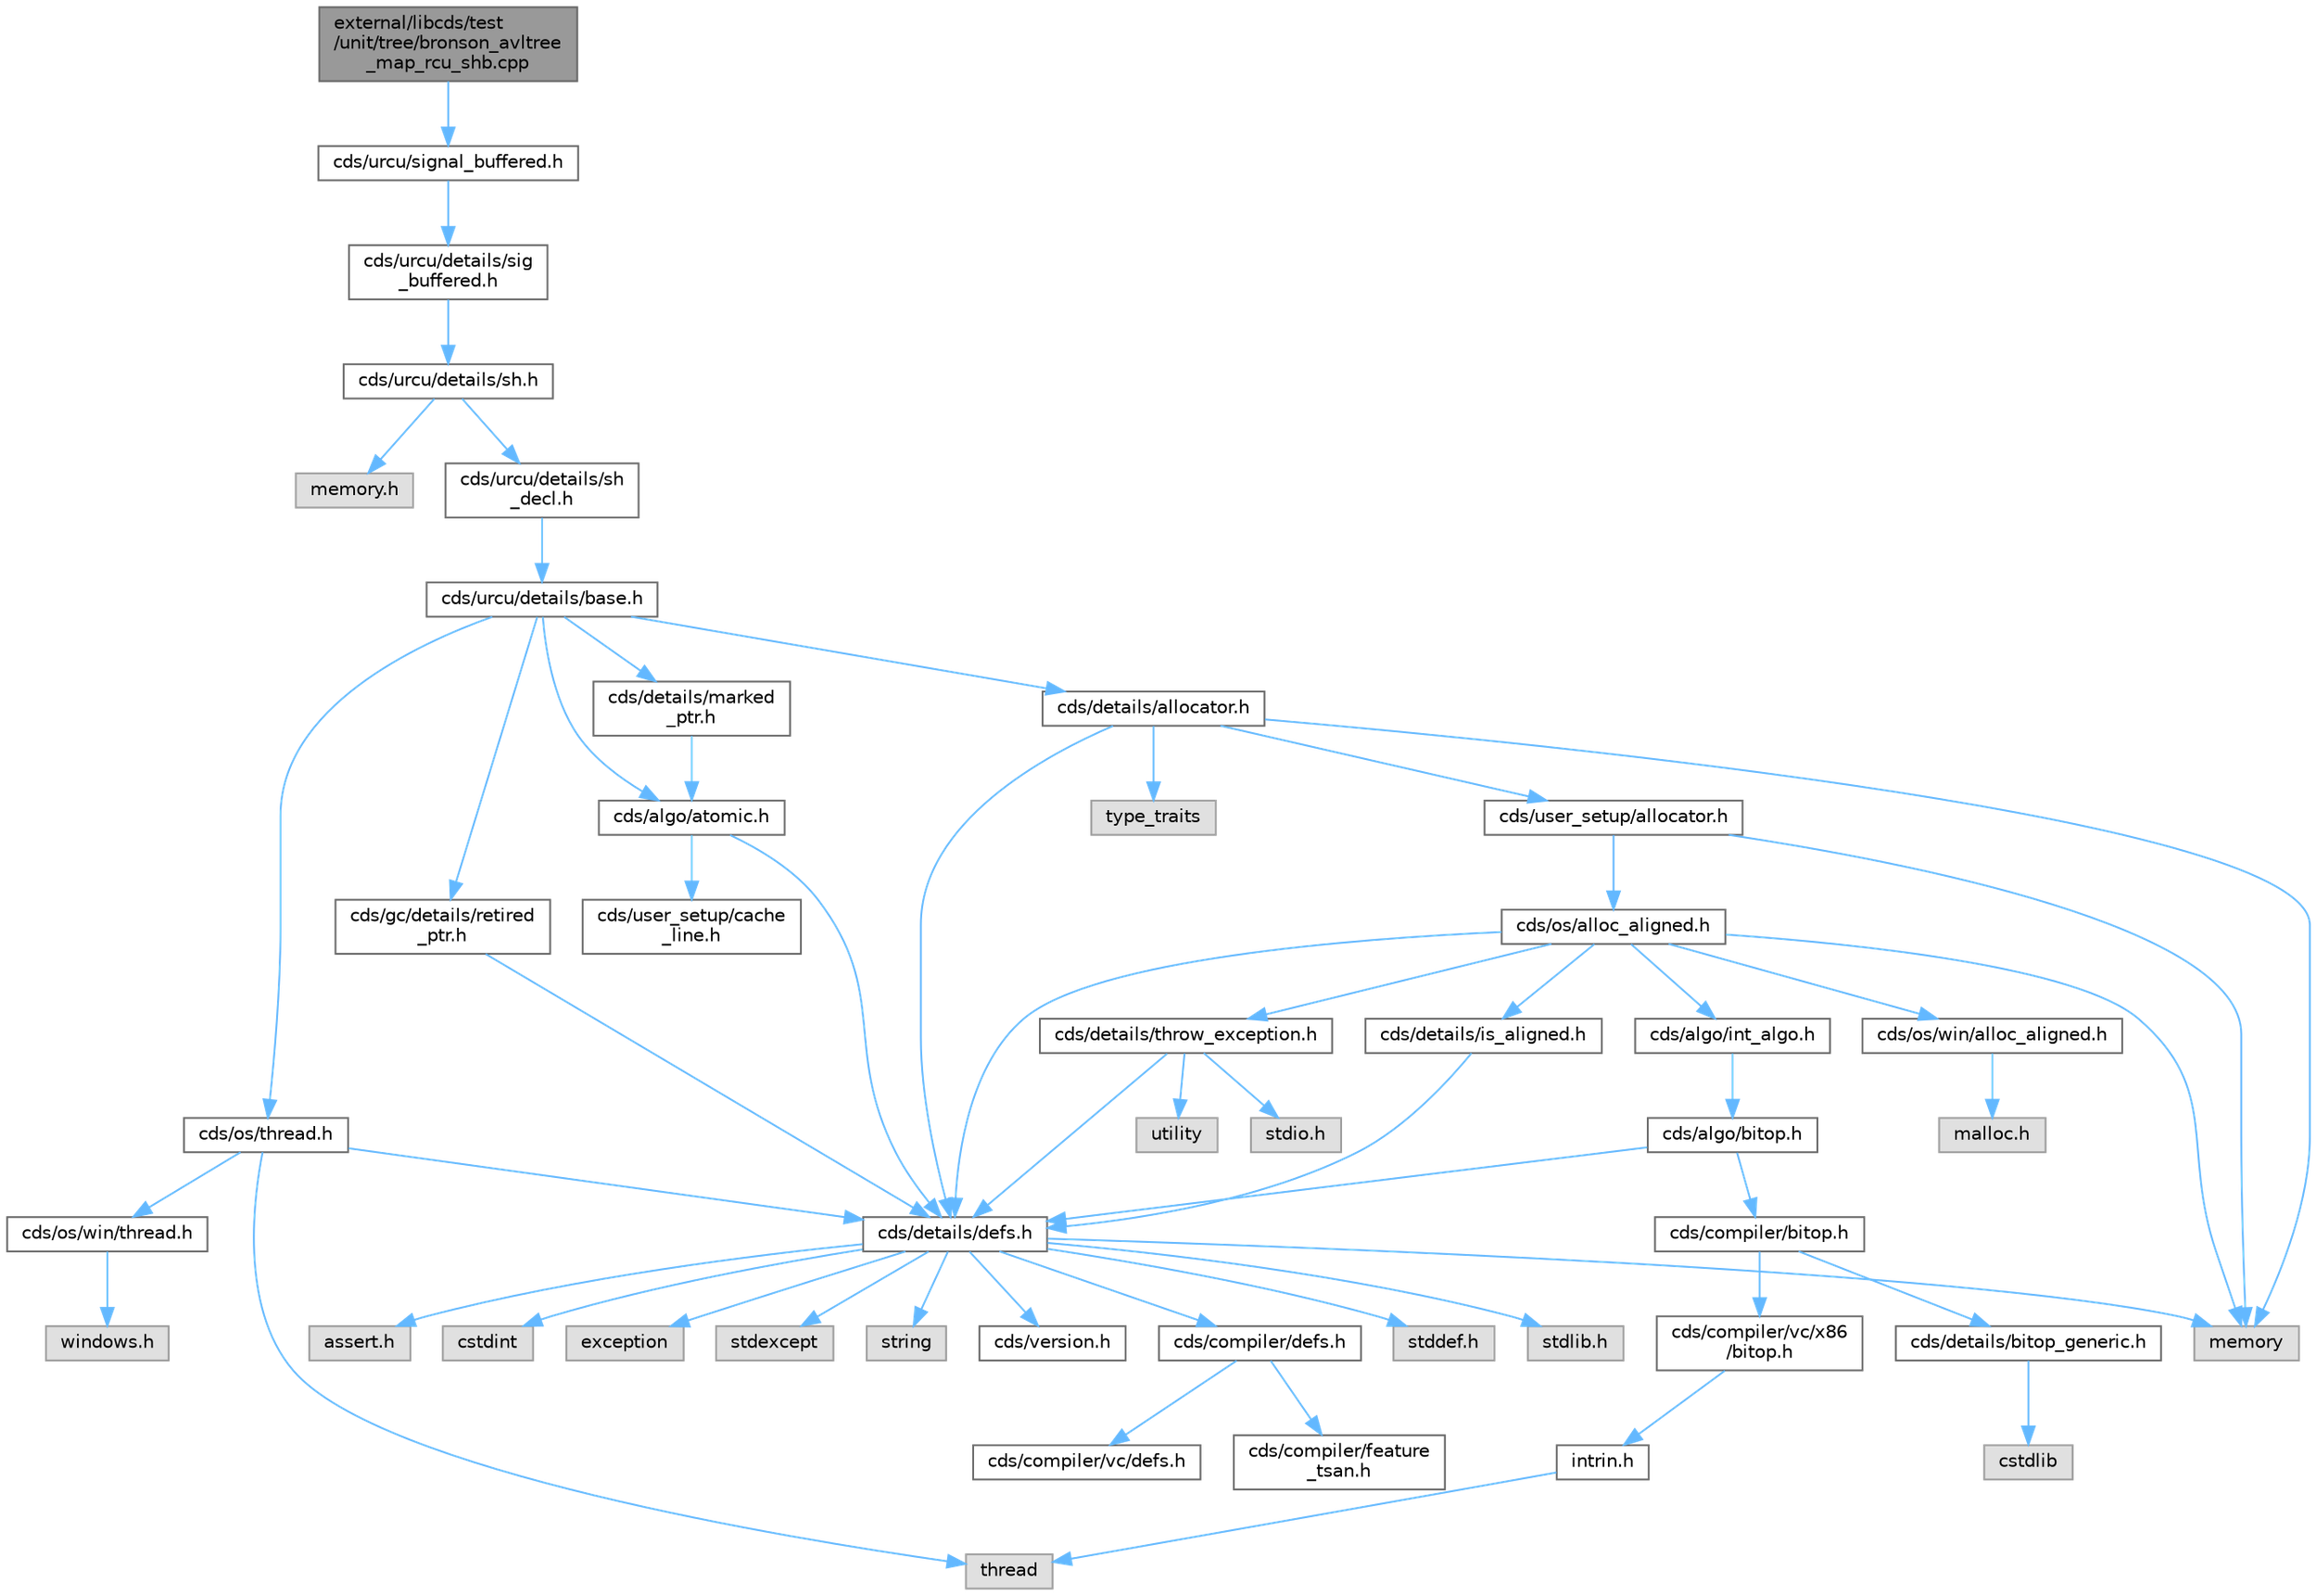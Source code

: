 digraph "external/libcds/test/unit/tree/bronson_avltree_map_rcu_shb.cpp"
{
 // LATEX_PDF_SIZE
  bgcolor="transparent";
  edge [fontname=Helvetica,fontsize=10,labelfontname=Helvetica,labelfontsize=10];
  node [fontname=Helvetica,fontsize=10,shape=box,height=0.2,width=0.4];
  Node1 [id="Node000001",label="external/libcds/test\l/unit/tree/bronson_avltree\l_map_rcu_shb.cpp",height=0.2,width=0.4,color="gray40", fillcolor="grey60", style="filled", fontcolor="black",tooltip=" "];
  Node1 -> Node2 [id="edge57_Node000001_Node000002",color="steelblue1",style="solid",tooltip=" "];
  Node2 [id="Node000002",label="cds/urcu/signal_buffered.h",height=0.2,width=0.4,color="grey40", fillcolor="white", style="filled",URL="$signal__buffered_8h.html",tooltip=" "];
  Node2 -> Node3 [id="edge58_Node000002_Node000003",color="steelblue1",style="solid",tooltip=" "];
  Node3 [id="Node000003",label="cds/urcu/details/sig\l_buffered.h",height=0.2,width=0.4,color="grey40", fillcolor="white", style="filled",URL="$sig__buffered_8h.html",tooltip=" "];
  Node3 -> Node4 [id="edge59_Node000003_Node000004",color="steelblue1",style="solid",tooltip=" "];
  Node4 [id="Node000004",label="cds/urcu/details/sh.h",height=0.2,width=0.4,color="grey40", fillcolor="white", style="filled",URL="$sh_8h.html",tooltip=" "];
  Node4 -> Node5 [id="edge60_Node000004_Node000005",color="steelblue1",style="solid",tooltip=" "];
  Node5 [id="Node000005",label="memory.h",height=0.2,width=0.4,color="grey60", fillcolor="#E0E0E0", style="filled",tooltip=" "];
  Node4 -> Node6 [id="edge61_Node000004_Node000006",color="steelblue1",style="solid",tooltip=" "];
  Node6 [id="Node000006",label="cds/urcu/details/sh\l_decl.h",height=0.2,width=0.4,color="grey40", fillcolor="white", style="filled",URL="$sh__decl_8h.html",tooltip=" "];
  Node6 -> Node7 [id="edge62_Node000006_Node000007",color="steelblue1",style="solid",tooltip=" "];
  Node7 [id="Node000007",label="cds/urcu/details/base.h",height=0.2,width=0.4,color="grey40", fillcolor="white", style="filled",URL="$external_2libcds_2cds_2urcu_2details_2base_8h.html",tooltip=" "];
  Node7 -> Node8 [id="edge63_Node000007_Node000008",color="steelblue1",style="solid",tooltip=" "];
  Node8 [id="Node000008",label="cds/algo/atomic.h",height=0.2,width=0.4,color="grey40", fillcolor="white", style="filled",URL="$external_2libcds_2cds_2algo_2atomic_8h.html",tooltip=" "];
  Node8 -> Node9 [id="edge64_Node000008_Node000009",color="steelblue1",style="solid",tooltip=" "];
  Node9 [id="Node000009",label="cds/details/defs.h",height=0.2,width=0.4,color="grey40", fillcolor="white", style="filled",URL="$details_2defs_8h.html",tooltip=" "];
  Node9 -> Node10 [id="edge65_Node000009_Node000010",color="steelblue1",style="solid",tooltip=" "];
  Node10 [id="Node000010",label="stddef.h",height=0.2,width=0.4,color="grey60", fillcolor="#E0E0E0", style="filled",tooltip=" "];
  Node9 -> Node11 [id="edge66_Node000009_Node000011",color="steelblue1",style="solid",tooltip=" "];
  Node11 [id="Node000011",label="stdlib.h",height=0.2,width=0.4,color="grey60", fillcolor="#E0E0E0", style="filled",tooltip=" "];
  Node9 -> Node12 [id="edge67_Node000009_Node000012",color="steelblue1",style="solid",tooltip=" "];
  Node12 [id="Node000012",label="assert.h",height=0.2,width=0.4,color="grey60", fillcolor="#E0E0E0", style="filled",tooltip=" "];
  Node9 -> Node13 [id="edge68_Node000009_Node000013",color="steelblue1",style="solid",tooltip=" "];
  Node13 [id="Node000013",label="cstdint",height=0.2,width=0.4,color="grey60", fillcolor="#E0E0E0", style="filled",tooltip=" "];
  Node9 -> Node14 [id="edge69_Node000009_Node000014",color="steelblue1",style="solid",tooltip=" "];
  Node14 [id="Node000014",label="exception",height=0.2,width=0.4,color="grey60", fillcolor="#E0E0E0", style="filled",tooltip=" "];
  Node9 -> Node15 [id="edge70_Node000009_Node000015",color="steelblue1",style="solid",tooltip=" "];
  Node15 [id="Node000015",label="stdexcept",height=0.2,width=0.4,color="grey60", fillcolor="#E0E0E0", style="filled",tooltip=" "];
  Node9 -> Node16 [id="edge71_Node000009_Node000016",color="steelblue1",style="solid",tooltip=" "];
  Node16 [id="Node000016",label="string",height=0.2,width=0.4,color="grey60", fillcolor="#E0E0E0", style="filled",tooltip=" "];
  Node9 -> Node17 [id="edge72_Node000009_Node000017",color="steelblue1",style="solid",tooltip=" "];
  Node17 [id="Node000017",label="memory",height=0.2,width=0.4,color="grey60", fillcolor="#E0E0E0", style="filled",tooltip=" "];
  Node9 -> Node18 [id="edge73_Node000009_Node000018",color="steelblue1",style="solid",tooltip=" "];
  Node18 [id="Node000018",label="cds/version.h",height=0.2,width=0.4,color="grey40", fillcolor="white", style="filled",URL="$external_2libcds_2cds_2version_8h.html",tooltip=" "];
  Node9 -> Node19 [id="edge74_Node000009_Node000019",color="steelblue1",style="solid",tooltip=" "];
  Node19 [id="Node000019",label="cds/compiler/defs.h",height=0.2,width=0.4,color="grey40", fillcolor="white", style="filled",URL="$compiler_2defs_8h.html",tooltip=" "];
  Node19 -> Node20 [id="edge75_Node000019_Node000020",color="steelblue1",style="solid",tooltip=" "];
  Node20 [id="Node000020",label="cds/compiler/vc/defs.h",height=0.2,width=0.4,color="grey40", fillcolor="white", style="filled",URL="$compiler_2vc_2defs_8h.html",tooltip=" "];
  Node19 -> Node21 [id="edge76_Node000019_Node000021",color="steelblue1",style="solid",tooltip=" "];
  Node21 [id="Node000021",label="cds/compiler/feature\l_tsan.h",height=0.2,width=0.4,color="grey40", fillcolor="white", style="filled",URL="$feature__tsan_8h.html",tooltip=" "];
  Node8 -> Node22 [id="edge77_Node000008_Node000022",color="steelblue1",style="solid",tooltip=" "];
  Node22 [id="Node000022",label="cds/user_setup/cache\l_line.h",height=0.2,width=0.4,color="grey40", fillcolor="white", style="filled",URL="$cache__line_8h.html",tooltip="Cache-line size definition"];
  Node7 -> Node23 [id="edge78_Node000007_Node000023",color="steelblue1",style="solid",tooltip=" "];
  Node23 [id="Node000023",label="cds/gc/details/retired\l_ptr.h",height=0.2,width=0.4,color="grey40", fillcolor="white", style="filled",URL="$retired__ptr_8h.html",tooltip=" "];
  Node23 -> Node9 [id="edge79_Node000023_Node000009",color="steelblue1",style="solid",tooltip=" "];
  Node7 -> Node24 [id="edge80_Node000007_Node000024",color="steelblue1",style="solid",tooltip=" "];
  Node24 [id="Node000024",label="cds/details/allocator.h",height=0.2,width=0.4,color="grey40", fillcolor="white", style="filled",URL="$external_2libcds_2cds_2details_2allocator_8h.html",tooltip=" "];
  Node24 -> Node25 [id="edge81_Node000024_Node000025",color="steelblue1",style="solid",tooltip=" "];
  Node25 [id="Node000025",label="type_traits",height=0.2,width=0.4,color="grey60", fillcolor="#E0E0E0", style="filled",tooltip=" "];
  Node24 -> Node17 [id="edge82_Node000024_Node000017",color="steelblue1",style="solid",tooltip=" "];
  Node24 -> Node9 [id="edge83_Node000024_Node000009",color="steelblue1",style="solid",tooltip=" "];
  Node24 -> Node26 [id="edge84_Node000024_Node000026",color="steelblue1",style="solid",tooltip=" "];
  Node26 [id="Node000026",label="cds/user_setup/allocator.h",height=0.2,width=0.4,color="grey40", fillcolor="white", style="filled",URL="$external_2libcds_2cds_2user__setup_2allocator_8h.html",tooltip="Default implementation of allocator classes."];
  Node26 -> Node17 [id="edge85_Node000026_Node000017",color="steelblue1",style="solid",tooltip=" "];
  Node26 -> Node27 [id="edge86_Node000026_Node000027",color="steelblue1",style="solid",tooltip=" "];
  Node27 [id="Node000027",label="cds/os/alloc_aligned.h",height=0.2,width=0.4,color="grey40", fillcolor="white", style="filled",URL="$alloc__aligned_8h.html",tooltip=" "];
  Node27 -> Node9 [id="edge87_Node000027_Node000009",color="steelblue1",style="solid",tooltip=" "];
  Node27 -> Node28 [id="edge88_Node000027_Node000028",color="steelblue1",style="solid",tooltip=" "];
  Node28 [id="Node000028",label="cds/os/win/alloc_aligned.h",height=0.2,width=0.4,color="grey40", fillcolor="white", style="filled",URL="$win_2alloc__aligned_8h.html",tooltip=" "];
  Node28 -> Node29 [id="edge89_Node000028_Node000029",color="steelblue1",style="solid",tooltip=" "];
  Node29 [id="Node000029",label="malloc.h",height=0.2,width=0.4,color="grey60", fillcolor="#E0E0E0", style="filled",tooltip=" "];
  Node27 -> Node17 [id="edge90_Node000027_Node000017",color="steelblue1",style="solid",tooltip=" "];
  Node27 -> Node30 [id="edge91_Node000027_Node000030",color="steelblue1",style="solid",tooltip=" "];
  Node30 [id="Node000030",label="cds/details/is_aligned.h",height=0.2,width=0.4,color="grey40", fillcolor="white", style="filled",URL="$is__aligned_8h.html",tooltip=" "];
  Node30 -> Node9 [id="edge92_Node000030_Node000009",color="steelblue1",style="solid",tooltip=" "];
  Node27 -> Node31 [id="edge93_Node000027_Node000031",color="steelblue1",style="solid",tooltip=" "];
  Node31 [id="Node000031",label="cds/algo/int_algo.h",height=0.2,width=0.4,color="grey40", fillcolor="white", style="filled",URL="$int__algo_8h.html",tooltip=" "];
  Node31 -> Node32 [id="edge94_Node000031_Node000032",color="steelblue1",style="solid",tooltip=" "];
  Node32 [id="Node000032",label="cds/algo/bitop.h",height=0.2,width=0.4,color="grey40", fillcolor="white", style="filled",URL="$algo_2bitop_8h.html",tooltip=" "];
  Node32 -> Node9 [id="edge95_Node000032_Node000009",color="steelblue1",style="solid",tooltip=" "];
  Node32 -> Node33 [id="edge96_Node000032_Node000033",color="steelblue1",style="solid",tooltip=" "];
  Node33 [id="Node000033",label="cds/compiler/bitop.h",height=0.2,width=0.4,color="grey40", fillcolor="white", style="filled",URL="$compiler_2bitop_8h.html",tooltip=" "];
  Node33 -> Node34 [id="edge97_Node000033_Node000034",color="steelblue1",style="solid",tooltip=" "];
  Node34 [id="Node000034",label="cds/compiler/vc/x86\l/bitop.h",height=0.2,width=0.4,color="grey40", fillcolor="white", style="filled",URL="$compiler_2vc_2x86_2bitop_8h.html",tooltip=" "];
  Node34 -> Node35 [id="edge98_Node000034_Node000035",color="steelblue1",style="solid",tooltip=" "];
  Node35 [id="Node000035",label="intrin.h",height=0.2,width=0.4,color="grey40", fillcolor="white", style="filled",URL="$intrin_8h.html",tooltip=" "];
  Node35 -> Node36 [id="edge99_Node000035_Node000036",color="steelblue1",style="solid",tooltip=" "];
  Node36 [id="Node000036",label="thread",height=0.2,width=0.4,color="grey60", fillcolor="#E0E0E0", style="filled",tooltip=" "];
  Node33 -> Node37 [id="edge100_Node000033_Node000037",color="steelblue1",style="solid",tooltip=" "];
  Node37 [id="Node000037",label="cds/details/bitop_generic.h",height=0.2,width=0.4,color="grey40", fillcolor="white", style="filled",URL="$bitop__generic_8h.html",tooltip=" "];
  Node37 -> Node38 [id="edge101_Node000037_Node000038",color="steelblue1",style="solid",tooltip=" "];
  Node38 [id="Node000038",label="cstdlib",height=0.2,width=0.4,color="grey60", fillcolor="#E0E0E0", style="filled",tooltip=" "];
  Node27 -> Node39 [id="edge102_Node000027_Node000039",color="steelblue1",style="solid",tooltip=" "];
  Node39 [id="Node000039",label="cds/details/throw_exception.h",height=0.2,width=0.4,color="grey40", fillcolor="white", style="filled",URL="$throw__exception_8h.html",tooltip=" "];
  Node39 -> Node9 [id="edge103_Node000039_Node000009",color="steelblue1",style="solid",tooltip=" "];
  Node39 -> Node40 [id="edge104_Node000039_Node000040",color="steelblue1",style="solid",tooltip=" "];
  Node40 [id="Node000040",label="stdio.h",height=0.2,width=0.4,color="grey60", fillcolor="#E0E0E0", style="filled",tooltip=" "];
  Node39 -> Node41 [id="edge105_Node000039_Node000041",color="steelblue1",style="solid",tooltip=" "];
  Node41 [id="Node000041",label="utility",height=0.2,width=0.4,color="grey60", fillcolor="#E0E0E0", style="filled",tooltip=" "];
  Node7 -> Node42 [id="edge106_Node000007_Node000042",color="steelblue1",style="solid",tooltip=" "];
  Node42 [id="Node000042",label="cds/os/thread.h",height=0.2,width=0.4,color="grey40", fillcolor="white", style="filled",URL="$cds_2os_2thread_8h.html",tooltip=" "];
  Node42 -> Node36 [id="edge107_Node000042_Node000036",color="steelblue1",style="solid",tooltip=" "];
  Node42 -> Node9 [id="edge108_Node000042_Node000009",color="steelblue1",style="solid",tooltip=" "];
  Node42 -> Node43 [id="edge109_Node000042_Node000043",color="steelblue1",style="solid",tooltip=" "];
  Node43 [id="Node000043",label="cds/os/win/thread.h",height=0.2,width=0.4,color="grey40", fillcolor="white", style="filled",URL="$cds_2os_2win_2thread_8h.html",tooltip=" "];
  Node43 -> Node44 [id="edge110_Node000043_Node000044",color="steelblue1",style="solid",tooltip=" "];
  Node44 [id="Node000044",label="windows.h",height=0.2,width=0.4,color="grey60", fillcolor="#E0E0E0", style="filled",tooltip=" "];
  Node7 -> Node45 [id="edge111_Node000007_Node000045",color="steelblue1",style="solid",tooltip=" "];
  Node45 [id="Node000045",label="cds/details/marked\l_ptr.h",height=0.2,width=0.4,color="grey40", fillcolor="white", style="filled",URL="$marked__ptr_8h.html",tooltip=" "];
  Node45 -> Node8 [id="edge112_Node000045_Node000008",color="steelblue1",style="solid",tooltip=" "];
}
